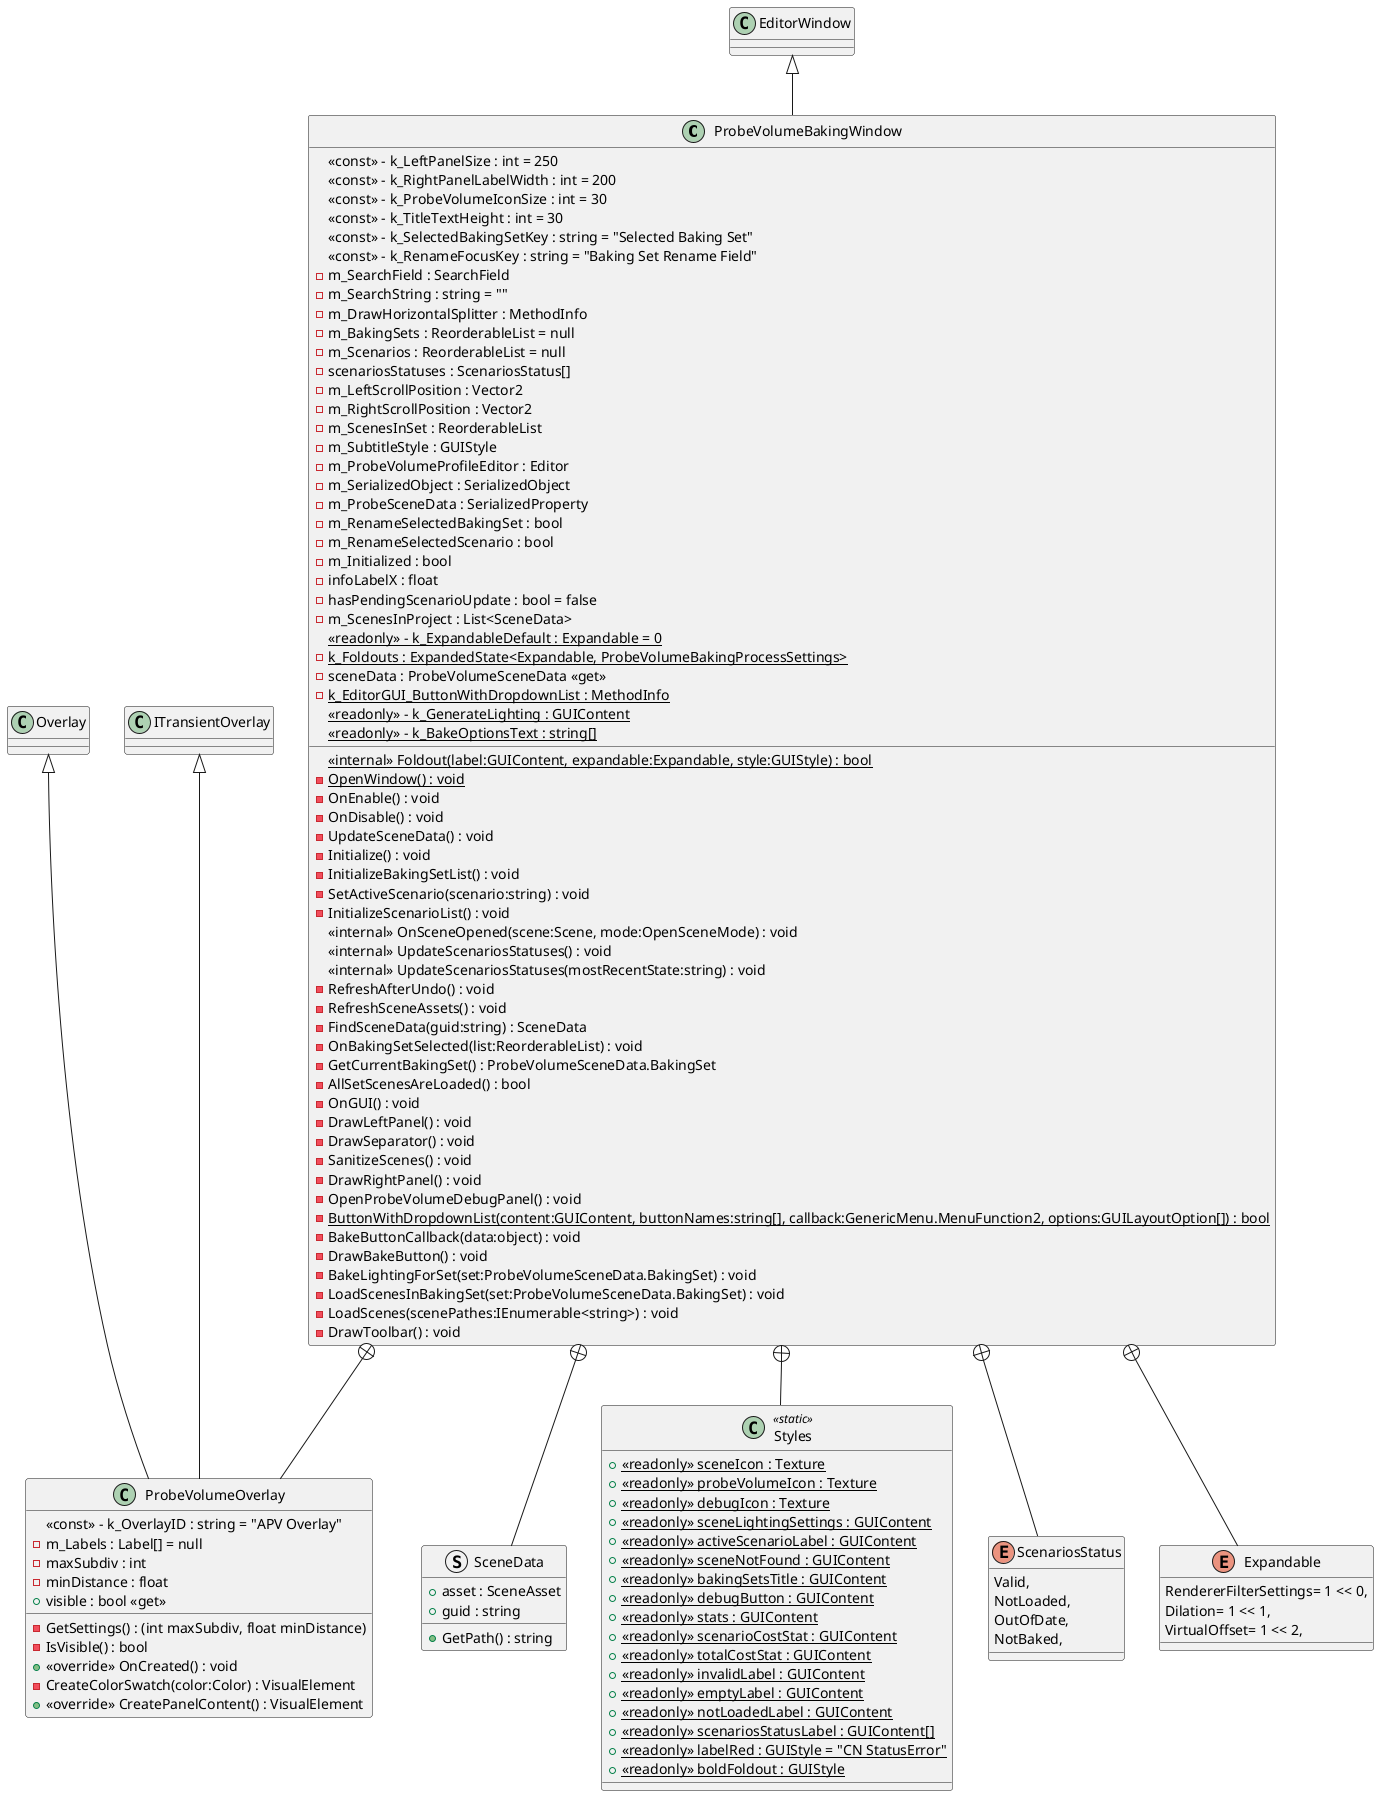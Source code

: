 @startuml
class ProbeVolumeBakingWindow {
    <<const>> - k_LeftPanelSize : int = 250
    <<const>> - k_RightPanelLabelWidth : int = 200
    <<const>> - k_ProbeVolumeIconSize : int = 30
    <<const>> - k_TitleTextHeight : int = 30
    <<const>> - k_SelectedBakingSetKey : string = "Selected Baking Set"
    <<const>> - k_RenameFocusKey : string = "Baking Set Rename Field"
    - m_SearchField : SearchField
    - m_SearchString : string = ""
    - m_DrawHorizontalSplitter : MethodInfo
    - m_BakingSets : ReorderableList = null
    - m_Scenarios : ReorderableList = null
    - scenariosStatuses : ScenariosStatus[]
    - m_LeftScrollPosition : Vector2
    - m_RightScrollPosition : Vector2
    - m_ScenesInSet : ReorderableList
    - m_SubtitleStyle : GUIStyle
    - m_ProbeVolumeProfileEditor : Editor
    - m_SerializedObject : SerializedObject
    - m_ProbeSceneData : SerializedProperty
    - m_RenameSelectedBakingSet : bool
    - m_RenameSelectedScenario : bool
    - m_Initialized : bool
    - infoLabelX : float
    - hasPendingScenarioUpdate : bool = false
    - m_ScenesInProject : List<SceneData>
    {static} <<readonly>> - k_ExpandableDefault : Expandable = 0
    {static} - k_Foldouts : ExpandedState<Expandable, ProbeVolumeBakingProcessSettings>
    <<internal>> {static} Foldout(label:GUIContent, expandable:Expandable, style:GUIStyle) : bool
    - sceneData : ProbeVolumeSceneData <<get>>
    {static} - OpenWindow() : void
    - OnEnable() : void
    - OnDisable() : void
    - UpdateSceneData() : void
    - Initialize() : void
    - InitializeBakingSetList() : void
    - SetActiveScenario(scenario:string) : void
    - InitializeScenarioList() : void
    <<internal>> OnSceneOpened(scene:Scene, mode:OpenSceneMode) : void
    <<internal>> UpdateScenariosStatuses() : void
    <<internal>> UpdateScenariosStatuses(mostRecentState:string) : void
    - RefreshAfterUndo() : void
    - RefreshSceneAssets() : void
    - FindSceneData(guid:string) : SceneData
    - OnBakingSetSelected(list:ReorderableList) : void
    - GetCurrentBakingSet() : ProbeVolumeSceneData.BakingSet
    - AllSetScenesAreLoaded() : bool
    - OnGUI() : void
    - DrawLeftPanel() : void
    - DrawSeparator() : void
    - SanitizeScenes() : void
    - DrawRightPanel() : void
    - OpenProbeVolumeDebugPanel() : void
    {static} - k_EditorGUI_ButtonWithDropdownList : MethodInfo
    {static} - ButtonWithDropdownList(content:GUIContent, buttonNames:string[], callback:GenericMenu.MenuFunction2, options:GUILayoutOption[]) : bool
    {static} <<readonly>> - k_GenerateLighting : GUIContent
    {static} <<readonly>> - k_BakeOptionsText : string[]
    - BakeButtonCallback(data:object) : void
    - DrawBakeButton() : void
    - BakeLightingForSet(set:ProbeVolumeSceneData.BakingSet) : void
    - LoadScenesInBakingSet(set:ProbeVolumeSceneData.BakingSet) : void
    - LoadScenes(scenePathes:IEnumerable<string>) : void
    - DrawToolbar() : void
}
struct SceneData {
    + asset : SceneAsset
    + guid : string
    + GetPath() : string
}
class Styles <<static>> {
    + {static} <<readonly>> sceneIcon : Texture
    + {static} <<readonly>> probeVolumeIcon : Texture
    + {static} <<readonly>> debugIcon : Texture
    + {static} <<readonly>> sceneLightingSettings : GUIContent
    + {static} <<readonly>> activeScenarioLabel : GUIContent
    + {static} <<readonly>> sceneNotFound : GUIContent
    + {static} <<readonly>> bakingSetsTitle : GUIContent
    + {static} <<readonly>> debugButton : GUIContent
    + {static} <<readonly>> stats : GUIContent
    + {static} <<readonly>> scenarioCostStat : GUIContent
    + {static} <<readonly>> totalCostStat : GUIContent
    + {static} <<readonly>> invalidLabel : GUIContent
    + {static} <<readonly>> emptyLabel : GUIContent
    + {static} <<readonly>> notLoadedLabel : GUIContent
    + {static} <<readonly>> scenariosStatusLabel : GUIContent[]
    + {static} <<readonly>> labelRed : GUIStyle = "CN StatusError"
    + {static} <<readonly>> boldFoldout : GUIStyle
}
enum ScenariosStatus {
    Valid,
    NotLoaded,
    OutOfDate,
    NotBaked,
}
enum Expandable {
    RendererFilterSettings= 1 << 0,
    Dilation= 1 << 1,
    VirtualOffset= 1 << 2,
}
class ProbeVolumeOverlay {
    <<const>> - k_OverlayID : string = "APV Overlay"
    - m_Labels : Label[] = null
    - maxSubdiv : int
    - minDistance : float
    + visible : bool <<get>>
    - GetSettings() : (int maxSubdiv, float minDistance)
    - IsVisible() : bool
    + <<override>> OnCreated() : void
    - CreateColorSwatch(color:Color) : VisualElement
    + <<override>> CreatePanelContent() : VisualElement
}
EditorWindow <|-- ProbeVolumeBakingWindow
ProbeVolumeBakingWindow +-- SceneData
ProbeVolumeBakingWindow +-- Styles
ProbeVolumeBakingWindow +-- ScenariosStatus
ProbeVolumeBakingWindow +-- Expandable
ProbeVolumeBakingWindow +-- ProbeVolumeOverlay
Overlay <|-- ProbeVolumeOverlay
ITransientOverlay <|-- ProbeVolumeOverlay
@enduml
